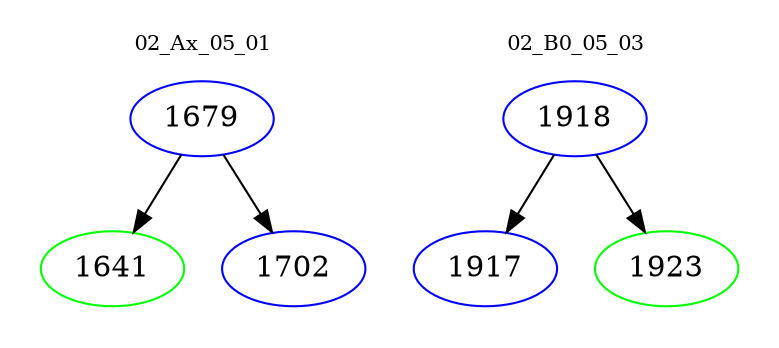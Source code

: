 digraph{
subgraph cluster_0 {
color = white
label = "02_Ax_05_01";
fontsize=10;
T0_1679 [label="1679", color="blue"]
T0_1679 -> T0_1641 [color="black"]
T0_1641 [label="1641", color="green"]
T0_1679 -> T0_1702 [color="black"]
T0_1702 [label="1702", color="blue"]
}
subgraph cluster_1 {
color = white
label = "02_B0_05_03";
fontsize=10;
T1_1918 [label="1918", color="blue"]
T1_1918 -> T1_1917 [color="black"]
T1_1917 [label="1917", color="blue"]
T1_1918 -> T1_1923 [color="black"]
T1_1923 [label="1923", color="green"]
}
}
